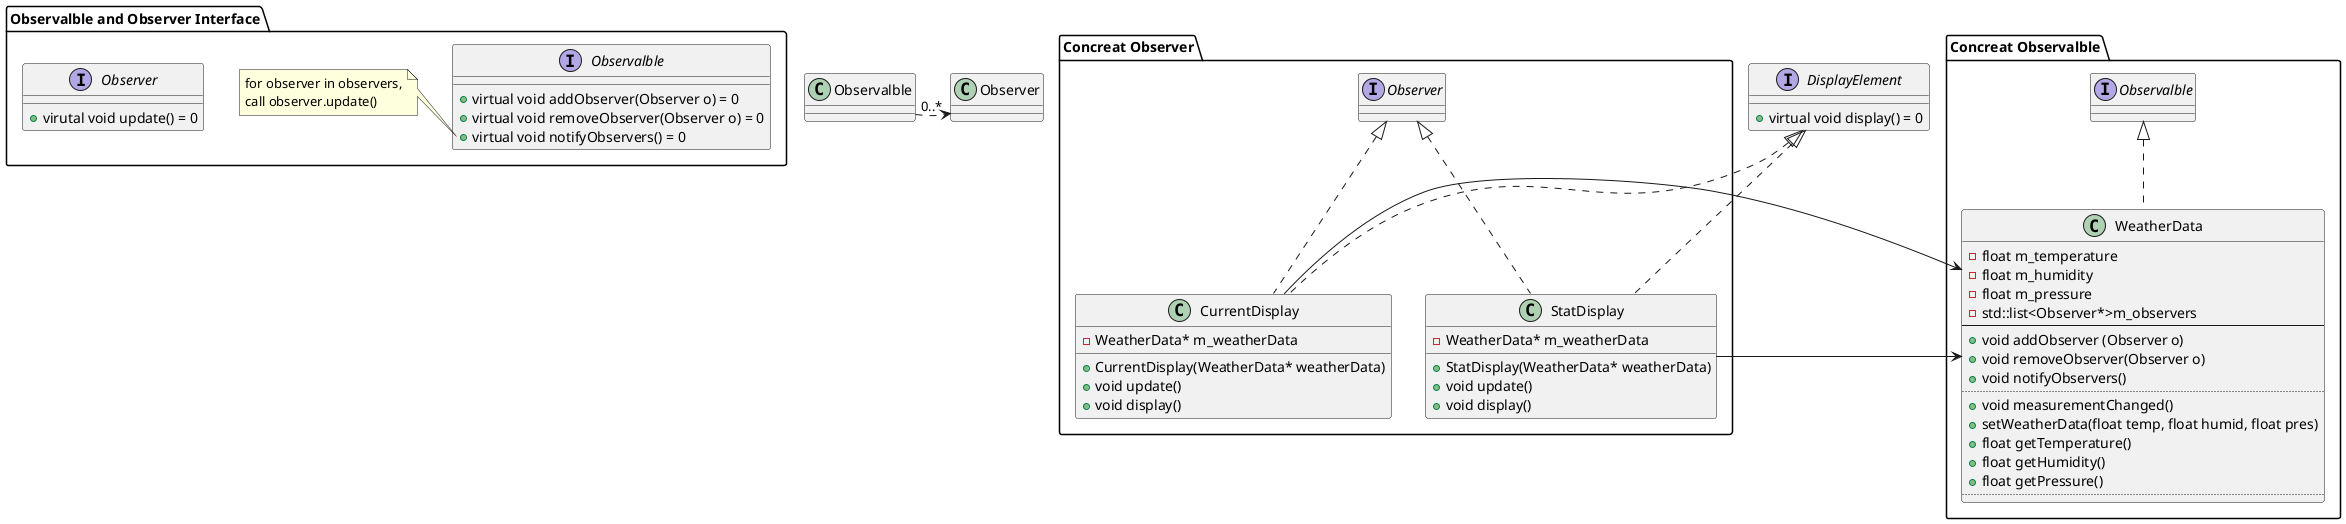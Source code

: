 @startuml Observer Pattern
package "Observalble and Observer Interface" {
    Interface Observalble{
        + virtual void addObserver(Observer o) = 0
        + virtual void removeObserver(Observer o) = 0
        + virtual void notifyObservers() = 0
    }
    note left of Observalble::notifyObservers
    for observer in observers,
    call observer.update()
    end note

    Interface Observer{
        + virutal void update() = 0
    }
}



package "Concreat Observalble"{
class WeatherData implements  Observalble{
    ' store the weather data from weather station
    - float m_temperature
    - float m_humidity
    - float m_pressure
    ' store all the observers' pointer in vector for nothify when weather data changed
    - std::list<Observer*>m_observers 
    --
    + void addObserver (Observer o)
    + void removeObserver(Observer o) 
    + void notifyObservers()
    ..
    ' when weather data changed, this method will be invoked
    + void measurementChanged()
    ' simulate weaher data changed
    + setWeatherData(float temp, float humid, float pres)
    ' get method for Observer use
    + float getTemperature()
    + float getHumidity()
    + float getPressure()
    ' new get method can be add for future requirement
    ..
}
}

package "Concreat Observer"{
    class CurrentDisplay implements Observer{
        - WeatherData* m_weatherData
        + CurrentDisplay(WeatherData* weatherData)
        + void update()
        + void display()
    }

    class StatDisplay implements Observer{
        - WeatherData* m_weatherData
        + StatDisplay(WeatherData* weatherData)
        + void update()
        + void display()
    }
}
' class ForecastDisplay implements Observer, DisplayElement{
'     - WeatherData* m_weatherData
'     + ForecastDisplay(WeatherData* weatherData)
'     + void update()
'     + void display()
' }
' class ThirdPartyDisplay implements Observer, DisplayElement{
'     - WeatherData* m_weatherData
'     + ThirdPartyDisplay(WeatherData* weatherData)
'     + void update()
'     + void display()
' }

Interface DisplayElement{
    + virtual void display() = 0
    
}


Observalble ..>"0..*" Observer
CurrentDisplay --> WeatherData
StatDisplay --> WeatherData
'ForecastDisplay --> WeatherData
'ThirdPartyDisplay --> WeatherData

DisplayElement <|.. CurrentDisplay
DisplayElement <|.. StatDisplay

'Layout modify
Observalble -[hidden]> Observer 

WeatherData -[hidden]> CurrentDisplay
CurrentDisplay -[hidden]> StatDisplay 


@enduml